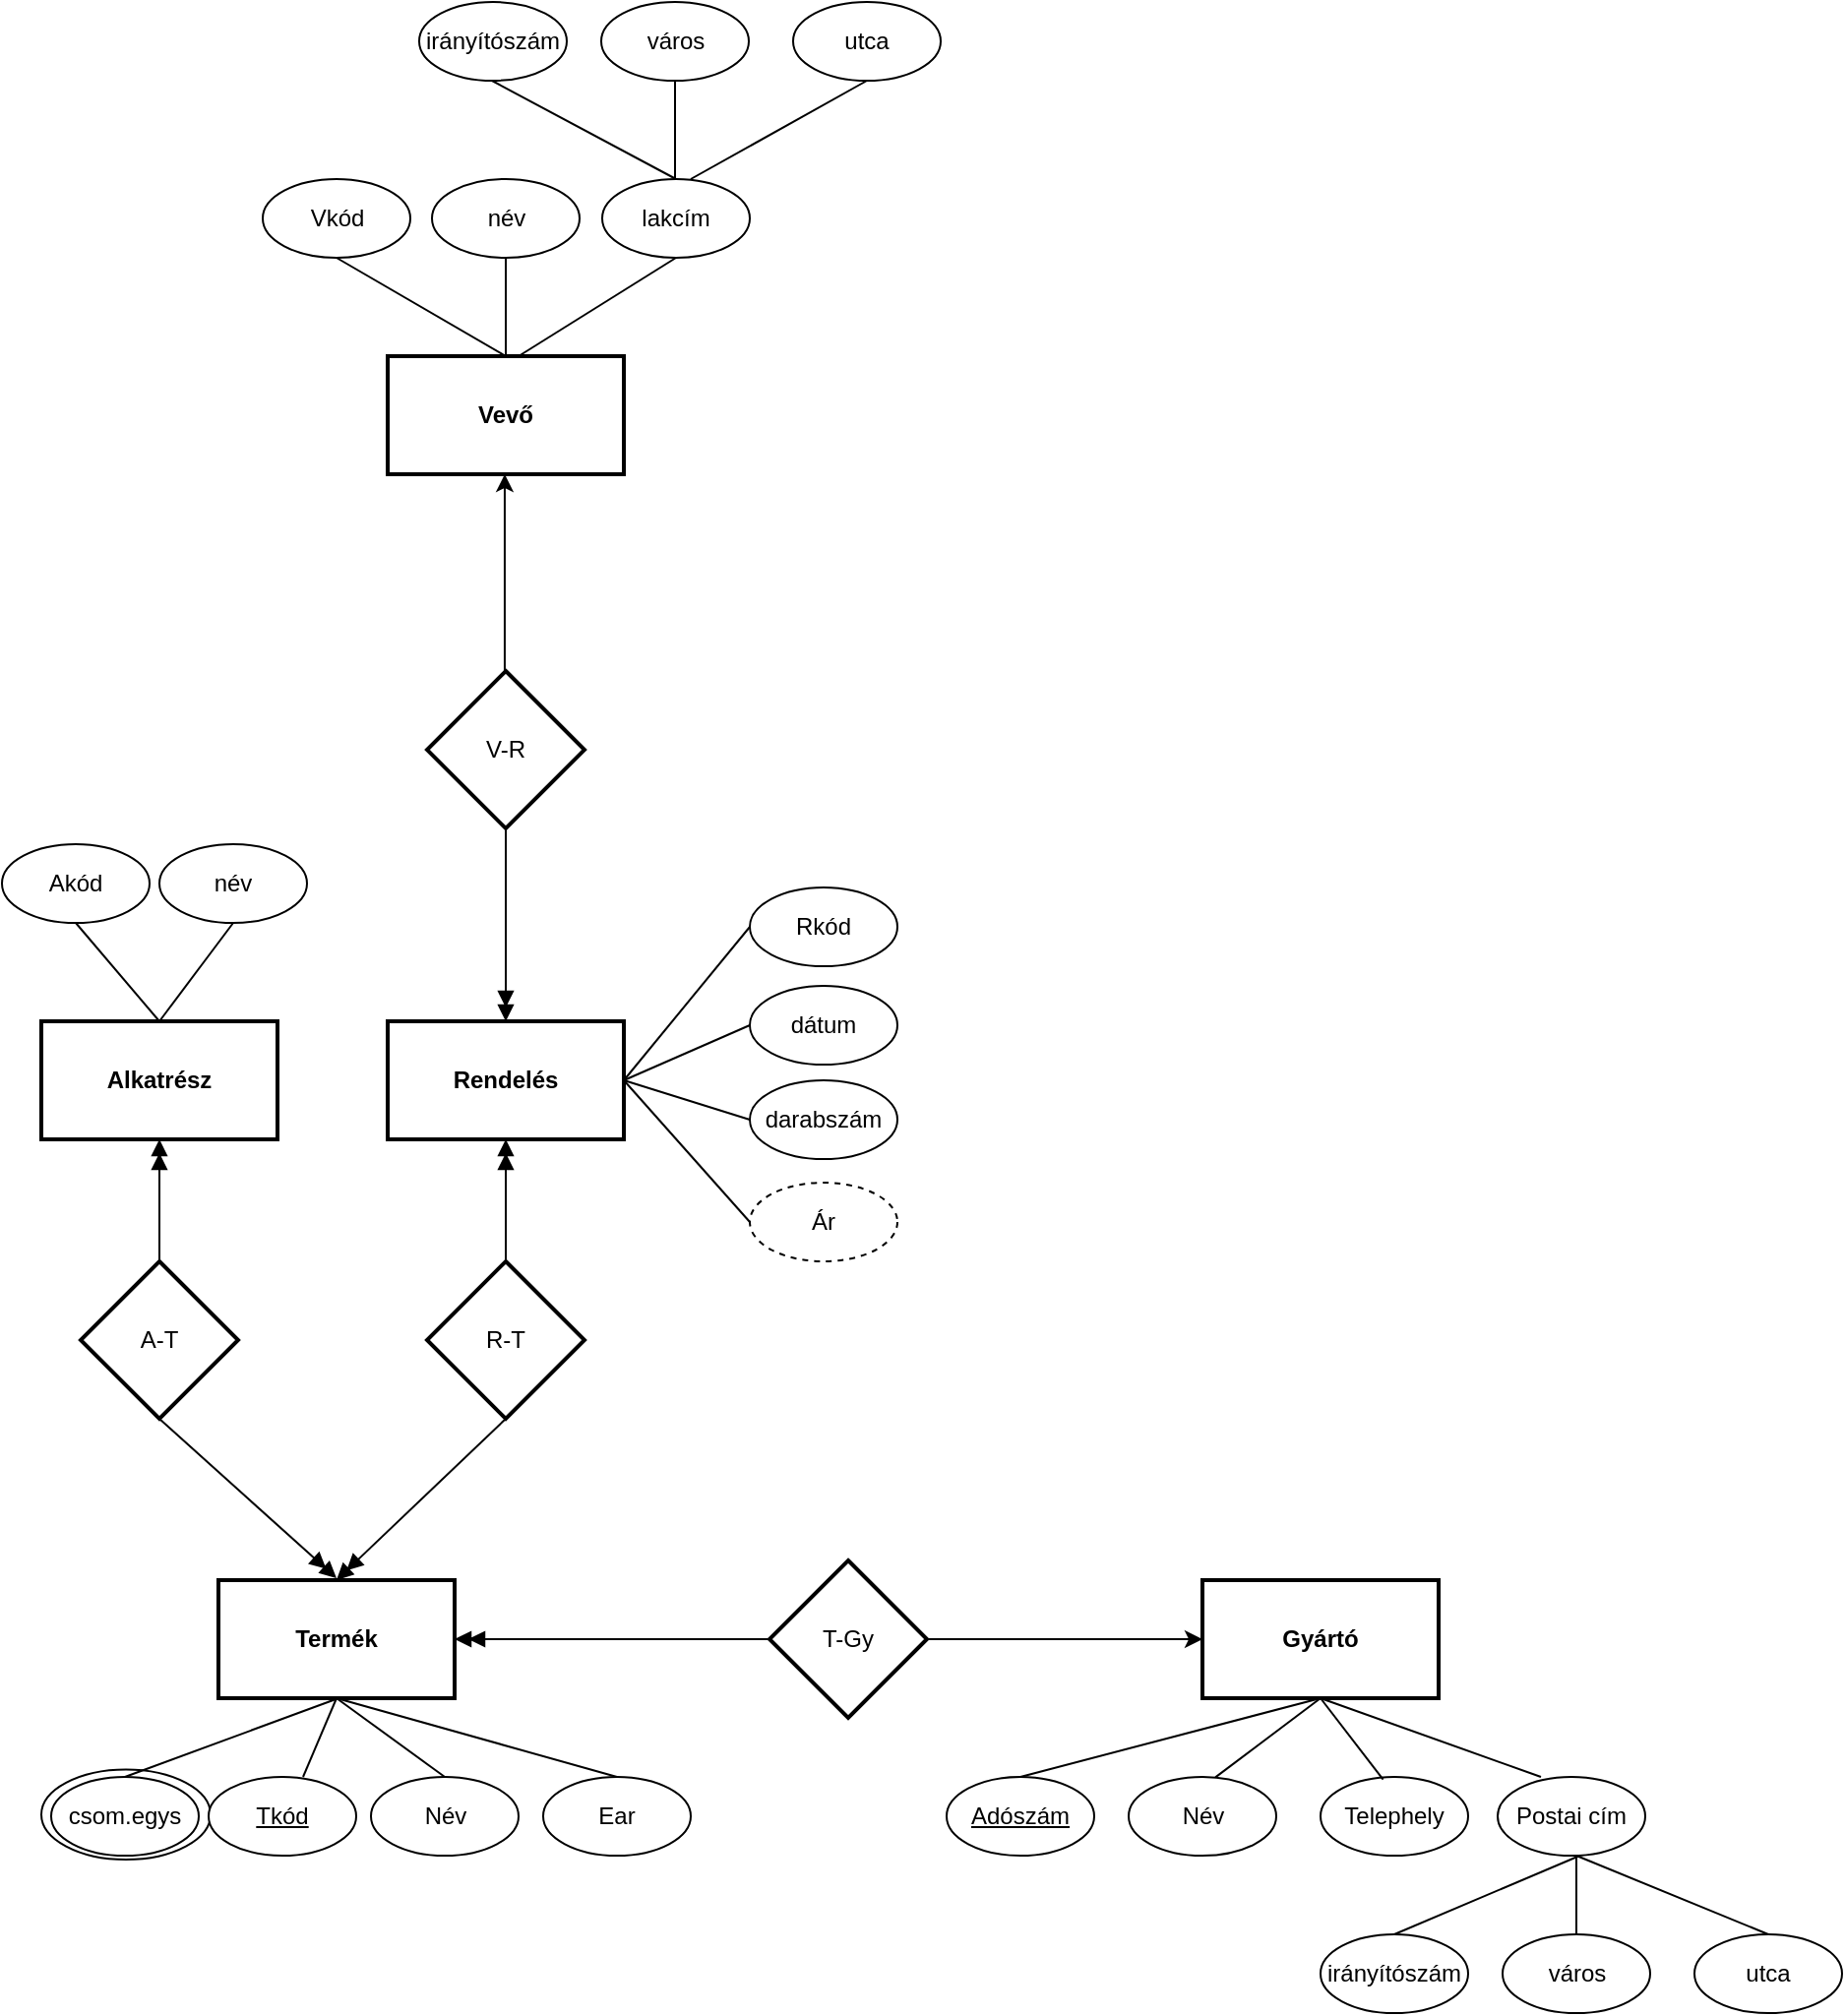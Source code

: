 <mxfile version="26.1.0">
  <diagram name="Page-1" id="HyuIzGv5z0ODQZiv6KNc">
    <mxGraphModel dx="1686" dy="1534" grid="1" gridSize="10" guides="1" tooltips="1" connect="1" arrows="1" fold="1" page="1" pageScale="1" pageWidth="850" pageHeight="1100" math="0" shadow="0">
      <root>
        <mxCell id="0" />
        <mxCell id="1" parent="0" />
        <mxCell id="i3lkRlowQj3kjVQJtEun-16" value="" style="ellipse;whiteSpace=wrap;html=1;" parent="1" vertex="1">
          <mxGeometry x="-90" y="278.22" width="86" height="45.78" as="geometry" />
        </mxCell>
        <mxCell id="KMOSmgTqwzwwHoozK_6U-1" value="&lt;b&gt;Termék&lt;/b&gt;" style="rounded=0;whiteSpace=wrap;html=1;strokeWidth=2;" parent="1" vertex="1">
          <mxGeometry y="182" width="120" height="60" as="geometry" />
        </mxCell>
        <mxCell id="KMOSmgTqwzwwHoozK_6U-2" value="&lt;b&gt;Gyártó&lt;/b&gt;" style="rounded=0;whiteSpace=wrap;html=1;strokeWidth=2;" parent="1" vertex="1">
          <mxGeometry x="500" y="182" width="120" height="60" as="geometry" />
        </mxCell>
        <mxCell id="KMOSmgTqwzwwHoozK_6U-4" value="csom.egys" style="ellipse;whiteSpace=wrap;html=1;" parent="1" vertex="1">
          <mxGeometry x="-85" y="282" width="75" height="40" as="geometry" />
        </mxCell>
        <mxCell id="KMOSmgTqwzwwHoozK_6U-5" value="Név" style="ellipse;whiteSpace=wrap;html=1;" parent="1" vertex="1">
          <mxGeometry x="77.5" y="282" width="75" height="40" as="geometry" />
        </mxCell>
        <mxCell id="KMOSmgTqwzwwHoozK_6U-6" value="Ear" style="ellipse;whiteSpace=wrap;html=1;" parent="1" vertex="1">
          <mxGeometry x="165" y="282" width="75" height="40" as="geometry" />
        </mxCell>
        <mxCell id="KMOSmgTqwzwwHoozK_6U-13" value="" style="group" parent="1" vertex="1" connectable="0">
          <mxGeometry x="340" y="282" width="265" height="40" as="geometry" />
        </mxCell>
        <mxCell id="KMOSmgTqwzwwHoozK_6U-10" value="&lt;u&gt;Adószám&lt;/u&gt;" style="ellipse;whiteSpace=wrap;html=1;" parent="KMOSmgTqwzwwHoozK_6U-13" vertex="1">
          <mxGeometry x="30" width="75" height="40" as="geometry" />
        </mxCell>
        <mxCell id="KMOSmgTqwzwwHoozK_6U-11" value="Név" style="ellipse;whiteSpace=wrap;html=1;" parent="KMOSmgTqwzwwHoozK_6U-13" vertex="1">
          <mxGeometry x="122.5" width="75" height="40" as="geometry" />
        </mxCell>
        <mxCell id="KMOSmgTqwzwwHoozK_6U-12" value="Telephely" style="ellipse;whiteSpace=wrap;html=1;" parent="KMOSmgTqwzwwHoozK_6U-13" vertex="1">
          <mxGeometry x="220" width="75" height="40" as="geometry" />
        </mxCell>
        <mxCell id="KMOSmgTqwzwwHoozK_6U-14" value="" style="endArrow=none;html=1;rounded=0;entryX=0.5;entryY=1;entryDx=0;entryDy=0;" parent="1" target="KMOSmgTqwzwwHoozK_6U-1" edge="1">
          <mxGeometry width="50" height="50" relative="1" as="geometry">
            <mxPoint x="43" y="282" as="sourcePoint" />
            <mxPoint x="92.5" y="242" as="targetPoint" />
          </mxGeometry>
        </mxCell>
        <mxCell id="KMOSmgTqwzwwHoozK_6U-15" value="" style="endArrow=none;html=1;rounded=0;entryX=0.5;entryY=1;entryDx=0;entryDy=0;exitX=0.5;exitY=0;exitDx=0;exitDy=0;" parent="1" source="KMOSmgTqwzwwHoozK_6U-10" target="KMOSmgTqwzwwHoozK_6U-2" edge="1">
          <mxGeometry width="50" height="50" relative="1" as="geometry">
            <mxPoint x="376" y="282" as="sourcePoint" />
            <mxPoint x="425.5" y="242" as="targetPoint" />
          </mxGeometry>
        </mxCell>
        <mxCell id="KMOSmgTqwzwwHoozK_6U-16" value="" style="endArrow=none;html=1;rounded=0;entryX=0.5;entryY=1;entryDx=0;entryDy=0;exitX=0.5;exitY=0;exitDx=0;exitDy=0;" parent="1" source="KMOSmgTqwzwwHoozK_6U-5" target="KMOSmgTqwzwwHoozK_6U-1" edge="1">
          <mxGeometry width="50" height="50" relative="1" as="geometry">
            <mxPoint x="105" y="292" as="sourcePoint" />
            <mxPoint x="155" y="242" as="targetPoint" />
          </mxGeometry>
        </mxCell>
        <mxCell id="KMOSmgTqwzwwHoozK_6U-17" value="" style="endArrow=none;html=1;rounded=0;entryX=0.5;entryY=1;entryDx=0;entryDy=0;exitX=0.588;exitY=0.005;exitDx=0;exitDy=0;exitPerimeter=0;" parent="1" source="KMOSmgTqwzwwHoozK_6U-11" target="KMOSmgTqwzwwHoozK_6U-2" edge="1">
          <mxGeometry width="50" height="50" relative="1" as="geometry">
            <mxPoint x="452" y="282" as="sourcePoint" />
            <mxPoint x="452" y="242" as="targetPoint" />
          </mxGeometry>
        </mxCell>
        <mxCell id="KMOSmgTqwzwwHoozK_6U-19" value="" style="endArrow=none;html=1;rounded=0;entryX=0.5;entryY=1;entryDx=0;entryDy=0;exitX=0.424;exitY=0.033;exitDx=0;exitDy=0;exitPerimeter=0;" parent="1" source="KMOSmgTqwzwwHoozK_6U-12" target="KMOSmgTqwzwwHoozK_6U-2" edge="1">
          <mxGeometry width="50" height="50" relative="1" as="geometry">
            <mxPoint x="550" y="282" as="sourcePoint" />
            <mxPoint x="550" y="242" as="targetPoint" />
          </mxGeometry>
        </mxCell>
        <mxCell id="KMOSmgTqwzwwHoozK_6U-20" value="" style="endArrow=none;html=1;rounded=0;entryX=0.5;entryY=1;entryDx=0;entryDy=0;exitX=0.5;exitY=0;exitDx=0;exitDy=0;" parent="1" source="KMOSmgTqwzwwHoozK_6U-6" target="KMOSmgTqwzwwHoozK_6U-1" edge="1">
          <mxGeometry width="50" height="50" relative="1" as="geometry">
            <mxPoint x="210" y="282" as="sourcePoint" />
            <mxPoint x="130" y="242" as="targetPoint" />
          </mxGeometry>
        </mxCell>
        <mxCell id="KMOSmgTqwzwwHoozK_6U-21" value="T-Gy" style="rhombus;whiteSpace=wrap;html=1;strokeWidth=2;" parent="1" vertex="1">
          <mxGeometry x="280" y="172" width="80" height="80" as="geometry" />
        </mxCell>
        <mxCell id="KMOSmgTqwzwwHoozK_6U-22" value="" style="endArrow=none;html=1;rounded=0;exitX=1;exitY=0.5;exitDx=0;exitDy=0;entryX=0;entryY=0.5;entryDx=0;entryDy=0;startArrow=doubleBlock;startFill=1;" parent="1" source="KMOSmgTqwzwwHoozK_6U-1" target="KMOSmgTqwzwwHoozK_6U-21" edge="1">
          <mxGeometry width="50" height="50" relative="1" as="geometry">
            <mxPoint x="230" y="252" as="sourcePoint" />
            <mxPoint x="280" y="202" as="targetPoint" />
          </mxGeometry>
        </mxCell>
        <mxCell id="KMOSmgTqwzwwHoozK_6U-23" value="" style="endArrow=classic;html=1;rounded=0;entryX=0;entryY=0.5;entryDx=0;entryDy=0;endFill=1;" parent="1" target="KMOSmgTqwzwwHoozK_6U-2" edge="1">
          <mxGeometry width="50" height="50" relative="1" as="geometry">
            <mxPoint x="360" y="212" as="sourcePoint" />
            <mxPoint x="392.5" y="211.5" as="targetPoint" />
          </mxGeometry>
        </mxCell>
        <mxCell id="i3lkRlowQj3kjVQJtEun-1" value="Postai cím" style="ellipse;whiteSpace=wrap;html=1;" parent="1" vertex="1">
          <mxGeometry x="650" y="282" width="75" height="40" as="geometry" />
        </mxCell>
        <mxCell id="i3lkRlowQj3kjVQJtEun-2" value="" style="endArrow=none;html=1;rounded=0;entryX=0.5;entryY=1;entryDx=0;entryDy=0;exitX=0.424;exitY=0.033;exitDx=0;exitDy=0;exitPerimeter=0;" parent="1" target="KMOSmgTqwzwwHoozK_6U-2" edge="1">
          <mxGeometry width="50" height="50" relative="1" as="geometry">
            <mxPoint x="672" y="282" as="sourcePoint" />
            <mxPoint x="650" y="241" as="targetPoint" />
          </mxGeometry>
        </mxCell>
        <mxCell id="i3lkRlowQj3kjVQJtEun-3" value="" style="group" parent="1" vertex="1" connectable="0">
          <mxGeometry x="520" y="362" width="265" height="40" as="geometry" />
        </mxCell>
        <mxCell id="i3lkRlowQj3kjVQJtEun-10" value="" style="group" parent="i3lkRlowQj3kjVQJtEun-3" vertex="1" connectable="0">
          <mxGeometry x="40" width="265" height="40" as="geometry" />
        </mxCell>
        <mxCell id="i3lkRlowQj3kjVQJtEun-4" value="irányítószám" style="ellipse;whiteSpace=wrap;html=1;" parent="i3lkRlowQj3kjVQJtEun-10" vertex="1">
          <mxGeometry width="75" height="40" as="geometry" />
        </mxCell>
        <mxCell id="i3lkRlowQj3kjVQJtEun-5" value="város" style="ellipse;whiteSpace=wrap;html=1;" parent="i3lkRlowQj3kjVQJtEun-10" vertex="1">
          <mxGeometry x="92.5" width="75" height="40" as="geometry" />
        </mxCell>
        <mxCell id="i3lkRlowQj3kjVQJtEun-6" value="utca" style="ellipse;whiteSpace=wrap;html=1;" parent="i3lkRlowQj3kjVQJtEun-10" vertex="1">
          <mxGeometry x="190" width="75" height="40" as="geometry" />
        </mxCell>
        <mxCell id="i3lkRlowQj3kjVQJtEun-7" value="" style="endArrow=none;html=1;rounded=0;entryX=0.553;entryY=1.003;entryDx=0;entryDy=0;exitX=0.5;exitY=0;exitDx=0;exitDy=0;entryPerimeter=0;" parent="1" source="i3lkRlowQj3kjVQJtEun-4" target="i3lkRlowQj3kjVQJtEun-1" edge="1">
          <mxGeometry width="50" height="50" relative="1" as="geometry">
            <mxPoint x="550" y="362" as="sourcePoint" />
            <mxPoint x="702" y="322" as="targetPoint" />
          </mxGeometry>
        </mxCell>
        <mxCell id="i3lkRlowQj3kjVQJtEun-8" value="" style="endArrow=none;html=1;rounded=0;exitX=0.5;exitY=0;exitDx=0;exitDy=0;" parent="1" source="i3lkRlowQj3kjVQJtEun-5" edge="1">
          <mxGeometry width="50" height="50" relative="1" as="geometry">
            <mxPoint x="710" y="362" as="sourcePoint" />
            <mxPoint x="690" y="322" as="targetPoint" />
          </mxGeometry>
        </mxCell>
        <mxCell id="i3lkRlowQj3kjVQJtEun-11" value="" style="endArrow=none;html=1;rounded=0;exitX=0.5;exitY=0;exitDx=0;exitDy=0;" parent="1" source="i3lkRlowQj3kjVQJtEun-6" edge="1">
          <mxGeometry width="50" height="50" relative="1" as="geometry">
            <mxPoint x="608" y="372" as="sourcePoint" />
            <mxPoint x="690" y="322" as="targetPoint" />
          </mxGeometry>
        </mxCell>
        <mxCell id="i3lkRlowQj3kjVQJtEun-14" value="&lt;u&gt;Tkód&lt;/u&gt;" style="ellipse;whiteSpace=wrap;html=1;" parent="1" vertex="1">
          <mxGeometry x="-5" y="282" width="75" height="40" as="geometry" />
        </mxCell>
        <mxCell id="i3lkRlowQj3kjVQJtEun-15" value="" style="endArrow=none;html=1;rounded=0;exitX=0.5;exitY=0;exitDx=0;exitDy=0;" parent="1" source="KMOSmgTqwzwwHoozK_6U-4" edge="1">
          <mxGeometry width="50" height="50" relative="1" as="geometry">
            <mxPoint x="220" y="292" as="sourcePoint" />
            <mxPoint x="61" y="242" as="targetPoint" />
          </mxGeometry>
        </mxCell>
        <mxCell id="i3lkRlowQj3kjVQJtEun-17" value="" style="endArrow=none;html=1;rounded=0;startArrow=doubleBlock;startFill=1;entryX=0.5;entryY=1;entryDx=0;entryDy=0;" parent="1" edge="1" target="i3lkRlowQj3kjVQJtEun-19">
          <mxGeometry width="50" height="50" relative="1" as="geometry">
            <mxPoint x="60" y="181" as="sourcePoint" />
            <mxPoint x="60" y="90" as="targetPoint" />
          </mxGeometry>
        </mxCell>
        <mxCell id="i3lkRlowQj3kjVQJtEun-18" value="&lt;b&gt;Alkatrész&lt;/b&gt;" style="rounded=0;whiteSpace=wrap;html=1;strokeWidth=2;" parent="1" vertex="1">
          <mxGeometry x="-90" y="-102" width="120" height="60" as="geometry" />
        </mxCell>
        <mxCell id="i3lkRlowQj3kjVQJtEun-19" value="A-T" style="rhombus;whiteSpace=wrap;html=1;strokeWidth=2;" parent="1" vertex="1">
          <mxGeometry x="-70" y="20" width="80" height="80" as="geometry" />
        </mxCell>
        <mxCell id="i3lkRlowQj3kjVQJtEun-23" value="" style="endArrow=none;html=1;rounded=0;exitX=0.5;exitY=1;exitDx=0;exitDy=0;entryX=0.5;entryY=0;entryDx=0;entryDy=0;startArrow=doubleBlock;startFill=1;" parent="1" source="i3lkRlowQj3kjVQJtEun-18" target="i3lkRlowQj3kjVQJtEun-19" edge="1">
          <mxGeometry width="50" height="50" relative="1" as="geometry">
            <mxPoint x="50" y="-60" as="sourcePoint" />
            <mxPoint x="210" y="-60" as="targetPoint" />
          </mxGeometry>
        </mxCell>
        <mxCell id="i3lkRlowQj3kjVQJtEun-24" value="Akód" style="ellipse;whiteSpace=wrap;html=1;" parent="1" vertex="1">
          <mxGeometry x="-110" y="-192" width="75" height="40" as="geometry" />
        </mxCell>
        <mxCell id="i3lkRlowQj3kjVQJtEun-25" value="név" style="ellipse;whiteSpace=wrap;html=1;" parent="1" vertex="1">
          <mxGeometry x="-30" y="-192" width="75" height="40" as="geometry" />
        </mxCell>
        <mxCell id="i3lkRlowQj3kjVQJtEun-26" value="" style="endArrow=none;html=1;rounded=0;entryX=0.5;entryY=1;entryDx=0;entryDy=0;exitX=0.5;exitY=0;exitDx=0;exitDy=0;" parent="1" source="i3lkRlowQj3kjVQJtEun-18" target="i3lkRlowQj3kjVQJtEun-24" edge="1">
          <mxGeometry width="50" height="50" relative="1" as="geometry">
            <mxPoint x="-30" y="-112" as="sourcePoint" />
            <mxPoint x="-85" y="-152" as="targetPoint" />
          </mxGeometry>
        </mxCell>
        <mxCell id="i3lkRlowQj3kjVQJtEun-29" value="" style="endArrow=none;html=1;rounded=0;entryX=0.5;entryY=1;entryDx=0;entryDy=0;exitX=0.5;exitY=0;exitDx=0;exitDy=0;" parent="1" source="i3lkRlowQj3kjVQJtEun-18" target="i3lkRlowQj3kjVQJtEun-25" edge="1">
          <mxGeometry width="50" height="50" relative="1" as="geometry">
            <mxPoint x="-20" y="-92" as="sourcePoint" />
            <mxPoint x="-62" y="-142" as="targetPoint" />
          </mxGeometry>
        </mxCell>
        <mxCell id="pYsWCQxhy68z7fuoIkqs-1" value="&lt;b&gt;Rendelés&lt;/b&gt;" style="rounded=0;whiteSpace=wrap;html=1;strokeWidth=2;" vertex="1" parent="1">
          <mxGeometry x="86" y="-102" width="120" height="60" as="geometry" />
        </mxCell>
        <mxCell id="pYsWCQxhy68z7fuoIkqs-2" value="darabszám" style="ellipse;whiteSpace=wrap;html=1;" vertex="1" parent="1">
          <mxGeometry x="270" y="-72" width="75" height="40" as="geometry" />
        </mxCell>
        <mxCell id="pYsWCQxhy68z7fuoIkqs-3" value="dátum" style="ellipse;whiteSpace=wrap;html=1;" vertex="1" parent="1">
          <mxGeometry x="270" y="-120" width="75" height="40" as="geometry" />
        </mxCell>
        <mxCell id="pYsWCQxhy68z7fuoIkqs-4" value="" style="endArrow=none;html=1;rounded=0;entryX=0;entryY=0.5;entryDx=0;entryDy=0;exitX=1;exitY=0.5;exitDx=0;exitDy=0;" edge="1" parent="1" source="pYsWCQxhy68z7fuoIkqs-1" target="pYsWCQxhy68z7fuoIkqs-2">
          <mxGeometry width="50" height="50" relative="1" as="geometry">
            <mxPoint x="210" y="-70" as="sourcePoint" />
            <mxPoint x="101" y="-152" as="targetPoint" />
          </mxGeometry>
        </mxCell>
        <mxCell id="pYsWCQxhy68z7fuoIkqs-5" value="" style="endArrow=none;html=1;rounded=0;entryX=0;entryY=0.5;entryDx=0;entryDy=0;exitX=1;exitY=0.5;exitDx=0;exitDy=0;" edge="1" parent="1" source="pYsWCQxhy68z7fuoIkqs-1" target="pYsWCQxhy68z7fuoIkqs-3">
          <mxGeometry width="50" height="50" relative="1" as="geometry">
            <mxPoint x="166" y="-92" as="sourcePoint" />
            <mxPoint x="124" y="-142" as="targetPoint" />
          </mxGeometry>
        </mxCell>
        <mxCell id="pYsWCQxhy68z7fuoIkqs-6" value="" style="endArrow=none;html=1;rounded=0;exitX=0.5;exitY=1;exitDx=0;exitDy=0;startArrow=doubleBlock;startFill=1;" edge="1" parent="1" source="pYsWCQxhy68z7fuoIkqs-1">
          <mxGeometry width="50" height="50" relative="1" as="geometry">
            <mxPoint y="-20" as="sourcePoint" />
            <mxPoint x="146" y="30" as="targetPoint" />
          </mxGeometry>
        </mxCell>
        <mxCell id="pYsWCQxhy68z7fuoIkqs-7" value="R-T" style="rhombus;whiteSpace=wrap;html=1;strokeWidth=2;" vertex="1" parent="1">
          <mxGeometry x="106" y="20" width="80" height="80" as="geometry" />
        </mxCell>
        <mxCell id="pYsWCQxhy68z7fuoIkqs-8" value="" style="endArrow=none;html=1;rounded=0;startArrow=doubleBlock;startFill=1;entryX=0.5;entryY=1;entryDx=0;entryDy=0;exitX=0.5;exitY=0;exitDx=0;exitDy=0;" edge="1" parent="1" source="KMOSmgTqwzwwHoozK_6U-1" target="pYsWCQxhy68z7fuoIkqs-7">
          <mxGeometry width="50" height="50" relative="1" as="geometry">
            <mxPoint x="70" y="191" as="sourcePoint" />
            <mxPoint x="-20" y="110" as="targetPoint" />
          </mxGeometry>
        </mxCell>
        <mxCell id="pYsWCQxhy68z7fuoIkqs-9" value="Rkód" style="ellipse;whiteSpace=wrap;html=1;" vertex="1" parent="1">
          <mxGeometry x="270" y="-170" width="75" height="40" as="geometry" />
        </mxCell>
        <mxCell id="pYsWCQxhy68z7fuoIkqs-10" value="Ár" style="ellipse;whiteSpace=wrap;html=1;dashed=1;" vertex="1" parent="1">
          <mxGeometry x="270" y="-20" width="75" height="40" as="geometry" />
        </mxCell>
        <mxCell id="pYsWCQxhy68z7fuoIkqs-11" value="" style="endArrow=none;html=1;rounded=0;entryX=0;entryY=0.5;entryDx=0;entryDy=0;exitX=1;exitY=0.5;exitDx=0;exitDy=0;" edge="1" parent="1" source="pYsWCQxhy68z7fuoIkqs-1" target="pYsWCQxhy68z7fuoIkqs-9">
          <mxGeometry width="50" height="50" relative="1" as="geometry">
            <mxPoint x="216" y="-62" as="sourcePoint" />
            <mxPoint x="280" y="-90" as="targetPoint" />
          </mxGeometry>
        </mxCell>
        <mxCell id="pYsWCQxhy68z7fuoIkqs-12" value="" style="endArrow=none;html=1;rounded=0;entryX=0;entryY=0.5;entryDx=0;entryDy=0;exitX=1;exitY=0.5;exitDx=0;exitDy=0;" edge="1" parent="1" source="pYsWCQxhy68z7fuoIkqs-1" target="pYsWCQxhy68z7fuoIkqs-10">
          <mxGeometry width="50" height="50" relative="1" as="geometry">
            <mxPoint x="216" y="-62" as="sourcePoint" />
            <mxPoint x="280" y="-140" as="targetPoint" />
          </mxGeometry>
        </mxCell>
        <mxCell id="pYsWCQxhy68z7fuoIkqs-14" value="" style="endArrow=none;html=1;rounded=0;exitX=0.5;exitY=0;exitDx=0;exitDy=0;startArrow=doubleBlock;startFill=1;entryX=0.5;entryY=1;entryDx=0;entryDy=0;" edge="1" parent="1" source="pYsWCQxhy68z7fuoIkqs-1" target="pYsWCQxhy68z7fuoIkqs-15">
          <mxGeometry width="50" height="50" relative="1" as="geometry">
            <mxPoint x="156" y="-32" as="sourcePoint" />
            <mxPoint x="146" y="-190" as="targetPoint" />
          </mxGeometry>
        </mxCell>
        <mxCell id="pYsWCQxhy68z7fuoIkqs-15" value="V-R" style="rhombus;whiteSpace=wrap;html=1;strokeWidth=2;" vertex="1" parent="1">
          <mxGeometry x="106" y="-280" width="80" height="80" as="geometry" />
        </mxCell>
        <mxCell id="pYsWCQxhy68z7fuoIkqs-16" value="" style="endArrow=classic;html=1;rounded=0;endFill=1;exitX=0.5;exitY=0;exitDx=0;exitDy=0;" edge="1" parent="1">
          <mxGeometry width="50" height="50" relative="1" as="geometry">
            <mxPoint x="145.47" y="-280" as="sourcePoint" />
            <mxPoint x="145.47" y="-380" as="targetPoint" />
          </mxGeometry>
        </mxCell>
        <mxCell id="pYsWCQxhy68z7fuoIkqs-17" value="&lt;b&gt;Vevő&lt;/b&gt;" style="rounded=0;whiteSpace=wrap;html=1;strokeWidth=2;" vertex="1" parent="1">
          <mxGeometry x="86" y="-440" width="120" height="60" as="geometry" />
        </mxCell>
        <mxCell id="pYsWCQxhy68z7fuoIkqs-18" value="lakcím" style="ellipse;whiteSpace=wrap;html=1;" vertex="1" parent="1">
          <mxGeometry x="195" y="-530" width="75" height="40" as="geometry" />
        </mxCell>
        <mxCell id="pYsWCQxhy68z7fuoIkqs-19" value="név" style="ellipse;whiteSpace=wrap;html=1;" vertex="1" parent="1">
          <mxGeometry x="108.5" y="-530" width="75" height="40" as="geometry" />
        </mxCell>
        <mxCell id="pYsWCQxhy68z7fuoIkqs-20" value="" style="endArrow=none;html=1;rounded=0;entryX=0.5;entryY=0;entryDx=0;entryDy=0;exitX=0.5;exitY=1;exitDx=0;exitDy=0;" edge="1" parent="1" target="pYsWCQxhy68z7fuoIkqs-17" source="pYsWCQxhy68z7fuoIkqs-22">
          <mxGeometry width="50" height="50" relative="1" as="geometry">
            <mxPoint x="70" y="-490" as="sourcePoint" />
            <mxPoint x="150" y="-442" as="targetPoint" />
          </mxGeometry>
        </mxCell>
        <mxCell id="pYsWCQxhy68z7fuoIkqs-21" value="" style="endArrow=none;html=1;rounded=0;entryX=0.5;entryY=1;entryDx=0;entryDy=0;" edge="1" parent="1" target="pYsWCQxhy68z7fuoIkqs-19" source="pYsWCQxhy68z7fuoIkqs-17">
          <mxGeometry width="50" height="50" relative="1" as="geometry">
            <mxPoint x="153" y="-442" as="sourcePoint" />
            <mxPoint x="153" y="-510" as="targetPoint" />
          </mxGeometry>
        </mxCell>
        <mxCell id="pYsWCQxhy68z7fuoIkqs-22" value="Vkód" style="ellipse;whiteSpace=wrap;html=1;" vertex="1" parent="1">
          <mxGeometry x="22.5" y="-530" width="75" height="40" as="geometry" />
        </mxCell>
        <mxCell id="pYsWCQxhy68z7fuoIkqs-24" value="" style="endArrow=none;html=1;rounded=0;exitX=1;exitY=0.5;exitDx=0;exitDy=0;entryX=0.5;entryY=1;entryDx=0;entryDy=0;" edge="1" parent="1" target="pYsWCQxhy68z7fuoIkqs-18">
          <mxGeometry width="50" height="50" relative="1" as="geometry">
            <mxPoint x="152.5" y="-440" as="sourcePoint" />
            <mxPoint x="210" y="-500" as="targetPoint" />
          </mxGeometry>
        </mxCell>
        <mxCell id="pYsWCQxhy68z7fuoIkqs-29" value="" style="group" vertex="1" connectable="0" parent="1">
          <mxGeometry x="102" y="-620" width="265" height="40" as="geometry" />
        </mxCell>
        <mxCell id="pYsWCQxhy68z7fuoIkqs-30" value="irányítószám" style="ellipse;whiteSpace=wrap;html=1;" vertex="1" parent="pYsWCQxhy68z7fuoIkqs-29">
          <mxGeometry width="75" height="40" as="geometry" />
        </mxCell>
        <mxCell id="pYsWCQxhy68z7fuoIkqs-31" value="város" style="ellipse;whiteSpace=wrap;html=1;" vertex="1" parent="pYsWCQxhy68z7fuoIkqs-29">
          <mxGeometry x="92.5" width="75" height="40" as="geometry" />
        </mxCell>
        <mxCell id="pYsWCQxhy68z7fuoIkqs-32" value="utca" style="ellipse;whiteSpace=wrap;html=1;" vertex="1" parent="pYsWCQxhy68z7fuoIkqs-29">
          <mxGeometry x="190" width="75" height="40" as="geometry" />
        </mxCell>
        <mxCell id="pYsWCQxhy68z7fuoIkqs-33" value="" style="endArrow=none;html=1;rounded=0;exitX=1;exitY=0.5;exitDx=0;exitDy=0;entryX=0.5;entryY=1;entryDx=0;entryDy=0;" edge="1" parent="1" target="pYsWCQxhy68z7fuoIkqs-32">
          <mxGeometry width="50" height="50" relative="1" as="geometry">
            <mxPoint x="240" y="-530" as="sourcePoint" />
            <mxPoint x="320.5" y="-580" as="targetPoint" />
          </mxGeometry>
        </mxCell>
        <mxCell id="pYsWCQxhy68z7fuoIkqs-34" value="" style="endArrow=none;html=1;rounded=0;exitX=0.5;exitY=0;exitDx=0;exitDy=0;" edge="1" parent="1" source="pYsWCQxhy68z7fuoIkqs-18">
          <mxGeometry width="50" height="50" relative="1" as="geometry">
            <mxPoint x="45" y="-530" as="sourcePoint" />
            <mxPoint x="139" y="-580" as="targetPoint" />
          </mxGeometry>
        </mxCell>
        <mxCell id="pYsWCQxhy68z7fuoIkqs-35" value="" style="endArrow=none;html=1;rounded=0;entryX=0.5;entryY=1;entryDx=0;entryDy=0;" edge="1" parent="1" target="pYsWCQxhy68z7fuoIkqs-31">
          <mxGeometry width="50" height="50" relative="1" as="geometry">
            <mxPoint x="232" y="-530" as="sourcePoint" />
            <mxPoint x="354" y="-560" as="targetPoint" />
          </mxGeometry>
        </mxCell>
      </root>
    </mxGraphModel>
  </diagram>
</mxfile>
